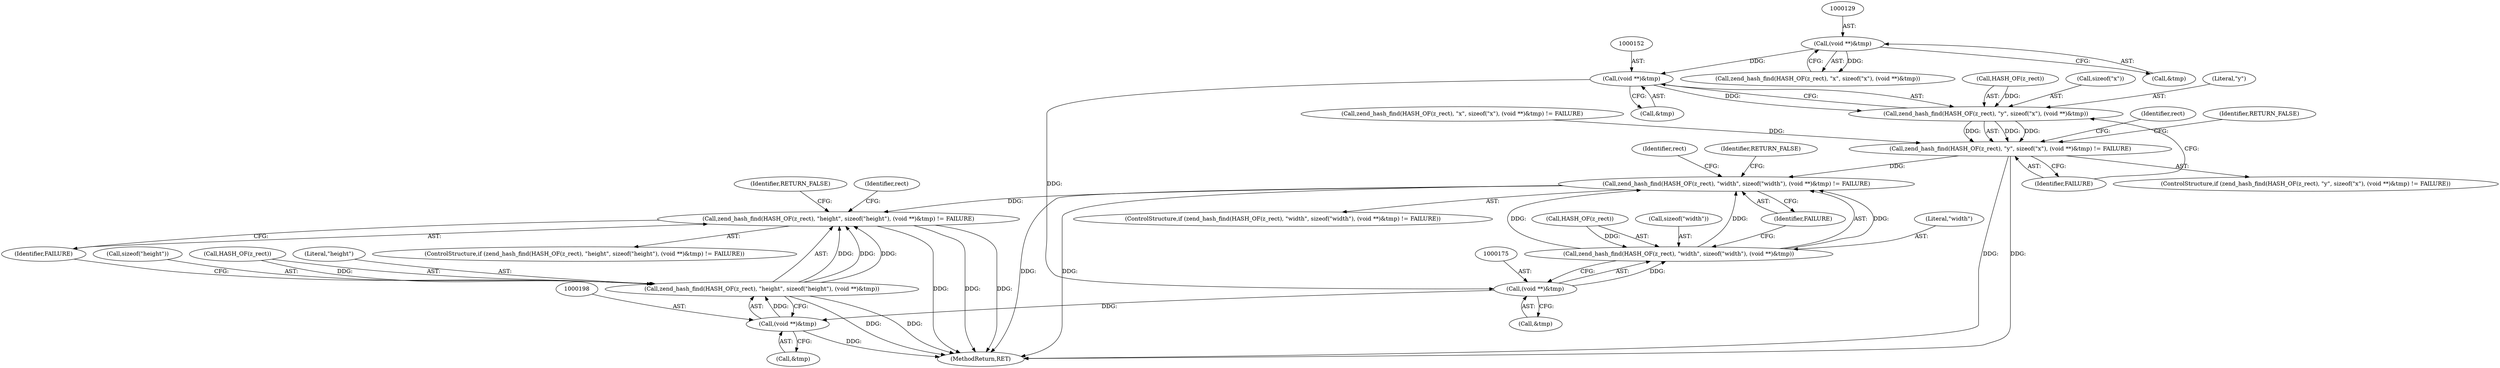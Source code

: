 digraph "0_php-src_2938329ce19cb8c4197dec146c3ec887c6f61d01_1@pointer" {
"1000151" [label="(Call,(void **)&tmp)"];
"1000128" [label="(Call,(void **)&tmp)"];
"1000145" [label="(Call,zend_hash_find(HASH_OF(z_rect), \"y\", sizeof(\"x\"), (void **)&tmp))"];
"1000144" [label="(Call,zend_hash_find(HASH_OF(z_rect), \"y\", sizeof(\"x\"), (void **)&tmp) != FAILURE)"];
"1000167" [label="(Call,zend_hash_find(HASH_OF(z_rect), \"width\", sizeof(\"width\"), (void **)&tmp) != FAILURE)"];
"1000190" [label="(Call,zend_hash_find(HASH_OF(z_rect), \"height\", sizeof(\"height\"), (void **)&tmp) != FAILURE)"];
"1000174" [label="(Call,(void **)&tmp)"];
"1000168" [label="(Call,zend_hash_find(HASH_OF(z_rect), \"width\", sizeof(\"width\"), (void **)&tmp))"];
"1000197" [label="(Call,(void **)&tmp)"];
"1000191" [label="(Call,zend_hash_find(HASH_OF(z_rect), \"height\", sizeof(\"height\"), (void **)&tmp))"];
"1000182" [label="(Identifier,rect)"];
"1000166" [label="(ControlStructure,if (zend_hash_find(HASH_OF(z_rect), \"width\", sizeof(\"width\"), (void **)&tmp) != FAILURE))"];
"1000197" [label="(Call,(void **)&tmp)"];
"1000188" [label="(Identifier,RETURN_FALSE)"];
"1000128" [label="(Call,(void **)&tmp)"];
"1000122" [label="(Call,zend_hash_find(HASH_OF(z_rect), \"x\", sizeof(\"x\"), (void **)&tmp))"];
"1000151" [label="(Call,(void **)&tmp)"];
"1000191" [label="(Call,zend_hash_find(HASH_OF(z_rect), \"height\", sizeof(\"height\"), (void **)&tmp))"];
"1000143" [label="(ControlStructure,if (zend_hash_find(HASH_OF(z_rect), \"y\", sizeof(\"x\"), (void **)&tmp) != FAILURE))"];
"1000130" [label="(Call,&tmp)"];
"1000167" [label="(Call,zend_hash_find(HASH_OF(z_rect), \"width\", sizeof(\"width\"), (void **)&tmp) != FAILURE)"];
"1000194" [label="(Literal,\"height\")"];
"1000155" [label="(Identifier,FAILURE)"];
"1000205" [label="(Identifier,rect)"];
"1000171" [label="(Literal,\"width\")"];
"1000165" [label="(Identifier,RETURN_FALSE)"];
"1000189" [label="(ControlStructure,if (zend_hash_find(HASH_OF(z_rect), \"height\", sizeof(\"height\"), (void **)&tmp) != FAILURE))"];
"1000190" [label="(Call,zend_hash_find(HASH_OF(z_rect), \"height\", sizeof(\"height\"), (void **)&tmp) != FAILURE)"];
"1000148" [label="(Literal,\"y\")"];
"1000169" [label="(Call,HASH_OF(z_rect))"];
"1000230" [label="(MethodReturn,RET)"];
"1000146" [label="(Call,HASH_OF(z_rect))"];
"1000211" [label="(Identifier,RETURN_FALSE)"];
"1000153" [label="(Call,&tmp)"];
"1000178" [label="(Identifier,FAILURE)"];
"1000159" [label="(Identifier,rect)"];
"1000168" [label="(Call,zend_hash_find(HASH_OF(z_rect), \"width\", sizeof(\"width\"), (void **)&tmp))"];
"1000149" [label="(Call,sizeof(\"x\"))"];
"1000195" [label="(Call,sizeof(\"height\"))"];
"1000201" [label="(Identifier,FAILURE)"];
"1000176" [label="(Call,&tmp)"];
"1000192" [label="(Call,HASH_OF(z_rect))"];
"1000174" [label="(Call,(void **)&tmp)"];
"1000145" [label="(Call,zend_hash_find(HASH_OF(z_rect), \"y\", sizeof(\"x\"), (void **)&tmp))"];
"1000172" [label="(Call,sizeof(\"width\"))"];
"1000199" [label="(Call,&tmp)"];
"1000121" [label="(Call,zend_hash_find(HASH_OF(z_rect), \"x\", sizeof(\"x\"), (void **)&tmp) != FAILURE)"];
"1000144" [label="(Call,zend_hash_find(HASH_OF(z_rect), \"y\", sizeof(\"x\"), (void **)&tmp) != FAILURE)"];
"1000151" -> "1000145"  [label="AST: "];
"1000151" -> "1000153"  [label="CFG: "];
"1000152" -> "1000151"  [label="AST: "];
"1000153" -> "1000151"  [label="AST: "];
"1000145" -> "1000151"  [label="CFG: "];
"1000151" -> "1000145"  [label="DDG: "];
"1000128" -> "1000151"  [label="DDG: "];
"1000151" -> "1000174"  [label="DDG: "];
"1000128" -> "1000122"  [label="AST: "];
"1000128" -> "1000130"  [label="CFG: "];
"1000129" -> "1000128"  [label="AST: "];
"1000130" -> "1000128"  [label="AST: "];
"1000122" -> "1000128"  [label="CFG: "];
"1000128" -> "1000122"  [label="DDG: "];
"1000145" -> "1000144"  [label="AST: "];
"1000146" -> "1000145"  [label="AST: "];
"1000148" -> "1000145"  [label="AST: "];
"1000149" -> "1000145"  [label="AST: "];
"1000155" -> "1000145"  [label="CFG: "];
"1000145" -> "1000144"  [label="DDG: "];
"1000145" -> "1000144"  [label="DDG: "];
"1000145" -> "1000144"  [label="DDG: "];
"1000146" -> "1000145"  [label="DDG: "];
"1000144" -> "1000143"  [label="AST: "];
"1000144" -> "1000155"  [label="CFG: "];
"1000155" -> "1000144"  [label="AST: "];
"1000159" -> "1000144"  [label="CFG: "];
"1000165" -> "1000144"  [label="CFG: "];
"1000144" -> "1000230"  [label="DDG: "];
"1000144" -> "1000230"  [label="DDG: "];
"1000121" -> "1000144"  [label="DDG: "];
"1000144" -> "1000167"  [label="DDG: "];
"1000167" -> "1000166"  [label="AST: "];
"1000167" -> "1000178"  [label="CFG: "];
"1000168" -> "1000167"  [label="AST: "];
"1000178" -> "1000167"  [label="AST: "];
"1000182" -> "1000167"  [label="CFG: "];
"1000188" -> "1000167"  [label="CFG: "];
"1000167" -> "1000230"  [label="DDG: "];
"1000167" -> "1000230"  [label="DDG: "];
"1000168" -> "1000167"  [label="DDG: "];
"1000168" -> "1000167"  [label="DDG: "];
"1000168" -> "1000167"  [label="DDG: "];
"1000167" -> "1000190"  [label="DDG: "];
"1000190" -> "1000189"  [label="AST: "];
"1000190" -> "1000201"  [label="CFG: "];
"1000191" -> "1000190"  [label="AST: "];
"1000201" -> "1000190"  [label="AST: "];
"1000205" -> "1000190"  [label="CFG: "];
"1000211" -> "1000190"  [label="CFG: "];
"1000190" -> "1000230"  [label="DDG: "];
"1000190" -> "1000230"  [label="DDG: "];
"1000190" -> "1000230"  [label="DDG: "];
"1000191" -> "1000190"  [label="DDG: "];
"1000191" -> "1000190"  [label="DDG: "];
"1000191" -> "1000190"  [label="DDG: "];
"1000174" -> "1000168"  [label="AST: "];
"1000174" -> "1000176"  [label="CFG: "];
"1000175" -> "1000174"  [label="AST: "];
"1000176" -> "1000174"  [label="AST: "];
"1000168" -> "1000174"  [label="CFG: "];
"1000174" -> "1000168"  [label="DDG: "];
"1000174" -> "1000197"  [label="DDG: "];
"1000169" -> "1000168"  [label="AST: "];
"1000171" -> "1000168"  [label="AST: "];
"1000172" -> "1000168"  [label="AST: "];
"1000178" -> "1000168"  [label="CFG: "];
"1000169" -> "1000168"  [label="DDG: "];
"1000197" -> "1000191"  [label="AST: "];
"1000197" -> "1000199"  [label="CFG: "];
"1000198" -> "1000197"  [label="AST: "];
"1000199" -> "1000197"  [label="AST: "];
"1000191" -> "1000197"  [label="CFG: "];
"1000197" -> "1000230"  [label="DDG: "];
"1000197" -> "1000191"  [label="DDG: "];
"1000192" -> "1000191"  [label="AST: "];
"1000194" -> "1000191"  [label="AST: "];
"1000195" -> "1000191"  [label="AST: "];
"1000201" -> "1000191"  [label="CFG: "];
"1000191" -> "1000230"  [label="DDG: "];
"1000191" -> "1000230"  [label="DDG: "];
"1000192" -> "1000191"  [label="DDG: "];
}
